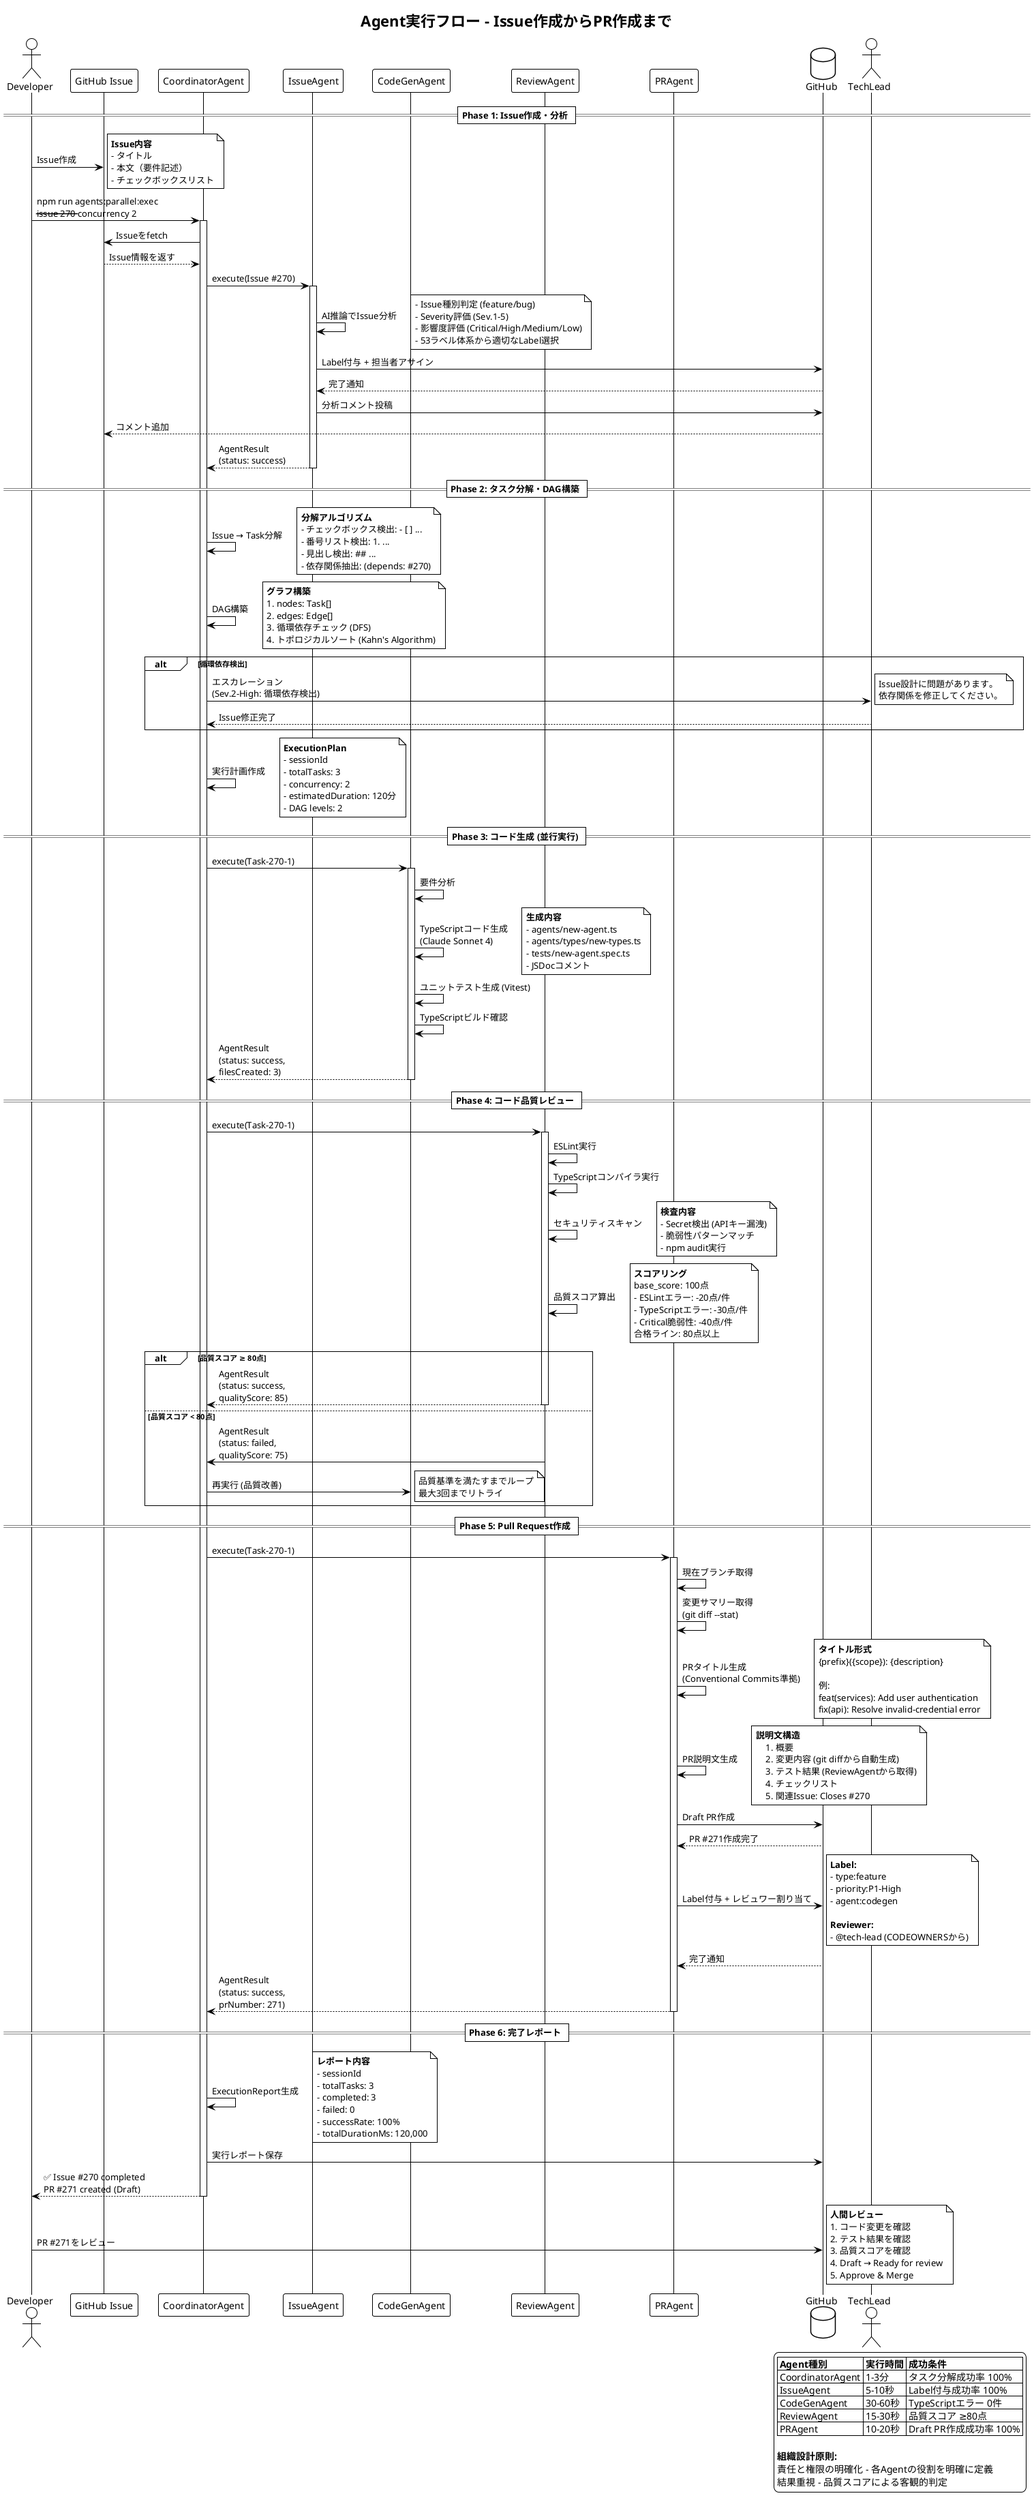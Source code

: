 @startuml agent-execution-flow
!theme plain

title Agent実行フロー - Issue作成からPR作成まで

actor "Developer" as dev
participant "GitHub Issue" as issue
participant "CoordinatorAgent" as coordinator
participant "IssueAgent" as issue_agent
participant "CodeGenAgent" as codegen
participant "ReviewAgent" as review
participant "PRAgent" as pr
database "GitHub" as github
actor "TechLead" as techlead

== Phase 1: Issue作成・分析 ==

dev -> issue: Issue作成
note right
  **Issue内容**
  - タイトル
  - 本文（要件記述）
  - チェックボックスリスト
end note

dev -> coordinator: npm run agents:parallel:exec\n--issue 270 --concurrency 2
activate coordinator

coordinator -> issue: Issueをfetch
issue --> coordinator: Issue情報を返す

coordinator -> issue_agent: execute(Issue #270)
activate issue_agent

issue_agent -> issue_agent: AI推論でIssue分析
note right
  - Issue種別判定 (feature/bug)
  - Severity評価 (Sev.1-5)
  - 影響度評価 (Critical/High/Medium/Low)
  - 53ラベル体系から適切なLabel選択
end note

issue_agent -> github: Label付与 + 担当者アサイン
github --> issue_agent: 完了通知

issue_agent -> github: 分析コメント投稿
github --> issue: コメント追加

issue_agent --> coordinator: AgentResult\n(status: success)
deactivate issue_agent

== Phase 2: タスク分解・DAG構築 ==

coordinator -> coordinator: Issue → Task分解
note right
  **分解アルゴリズム**
  - チェックボックス検出: - [ ] ...
  - 番号リスト検出: 1. ...
  - 見出し検出: ## ...
  - 依存関係抽出: (depends: #270)
end note

coordinator -> coordinator: DAG構築
note right
  **グラフ構築**
  1. nodes: Task[]
  2. edges: Edge[]
  3. 循環依存チェック (DFS)
  4. トポロジカルソート (Kahn's Algorithm)
end note

alt 循環依存検出
  coordinator -> techlead: エスカレーション\n(Sev.2-High: 循環依存検出)
  note right
    Issue設計に問題があります。
    依存関係を修正してください。
  end note
  techlead --> coordinator: Issue修正完了
end

coordinator -> coordinator: 実行計画作成
note right
  **ExecutionPlan**
  - sessionId
  - totalTasks: 3
  - concurrency: 2
  - estimatedDuration: 120分
  - DAG levels: 2
end note

== Phase 3: コード生成 (並行実行) ==

coordinator -> codegen: execute(Task-270-1)
activate codegen

codegen -> codegen: 要件分析
codegen -> codegen: TypeScriptコード生成\n(Claude Sonnet 4)
note right
  **生成内容**
  - agents/new-agent.ts
  - agents/types/new-types.ts
  - tests/new-agent.spec.ts
  - JSDocコメント
end note

codegen -> codegen: ユニットテスト生成 (Vitest)
codegen -> codegen: TypeScriptビルド確認

codegen --> coordinator: AgentResult\n(status: success,\nfilesCreated: 3)
deactivate codegen

== Phase 4: コード品質レビュー ==

coordinator -> review: execute(Task-270-1)
activate review

review -> review: ESLint実行
review -> review: TypeScriptコンパイラ実行
review -> review: セキュリティスキャン
note right
  **検査内容**
  - Secret検出 (APIキー漏洩)
  - 脆弱性パターンマッチ
  - npm audit実行
end note

review -> review: 品質スコア算出
note right
  **スコアリング**
  base_score: 100点
  - ESLintエラー: -20点/件
  - TypeScriptエラー: -30点/件
  - Critical脆弱性: -40点/件
  合格ライン: 80点以上
end note

alt 品質スコア ≥ 80点
  review --> coordinator: AgentResult\n(status: success,\nqualityScore: 85)
  deactivate review
else 品質スコア < 80点
  review -> coordinator: AgentResult\n(status: failed,\nqualityScore: 75)
  coordinator -> codegen: 再実行 (品質改善)
  note right
    品質基準を満たすまでループ
    最大3回までリトライ
  end note
end

== Phase 5: Pull Request作成 ==

coordinator -> pr: execute(Task-270-1)
activate pr

pr -> pr: 現在ブランチ取得
pr -> pr: 変更サマリー取得\n(git diff --stat)

pr -> pr: PRタイトル生成\n(Conventional Commits準拠)
note right
  **タイトル形式**
  {prefix}({scope}): {description}

  例:
  feat(services): Add user authentication
  fix(api): Resolve invalid-credential error
end note

pr -> pr: PR説明文生成
note right
  **説明文構造**
  ## 概要
  ## 変更内容 (git diffから自動生成)
  ## テスト結果 (ReviewAgentから取得)
  ## チェックリスト
  ## 関連Issue: Closes #270
end note

pr -> github: Draft PR作成
github --> pr: PR #271作成完了

pr -> github: Label付与 + レビュワー割り当て
note right
  **Label:**
  - type:feature
  - priority:P1-High
  - agent:codegen

  **Reviewer:**
  - @tech-lead (CODEOWNERSから)
end note

github --> pr: 完了通知

pr --> coordinator: AgentResult\n(status: success,\nprNumber: 271)
deactivate pr

== Phase 6: 完了レポート ==

coordinator -> coordinator: ExecutionReport生成
note right
  **レポート内容**
  - sessionId
  - totalTasks: 3
  - completed: 3
  - failed: 0
  - successRate: 100%
  - totalDurationMs: 120,000
end note

coordinator -> github: 実行レポート保存
coordinator --> dev: ✅ Issue #270 completed\nPR #271 created (Draft)

deactivate coordinator

dev -> github: PR #271をレビュー
note right
  **人間レビュー**
  1. コード変更を確認
  2. テスト結果を確認
  3. 品質スコアを確認
  4. Draft → Ready for review
  5. Approve & Merge
end note

legend right
  |= Agent種別 |= 実行時間 |= 成功条件 |
  | CoordinatorAgent | 1-3分 | タスク分解成功率 100% |
  | IssueAgent | 5-10秒 | Label付与成功率 100% |
  | CodeGenAgent | 30-60秒 | TypeScriptエラー 0件 |
  | ReviewAgent | 15-30秒 | 品質スコア ≥80点 |
  | PRAgent | 10-20秒 | Draft PR作成成功率 100% |

  **組織設計原則:**
  責任と権限の明確化 - 各Agentの役割を明確に定義
  結果重視 - 品質スコアによる客観的判定
endlegend

@enduml
